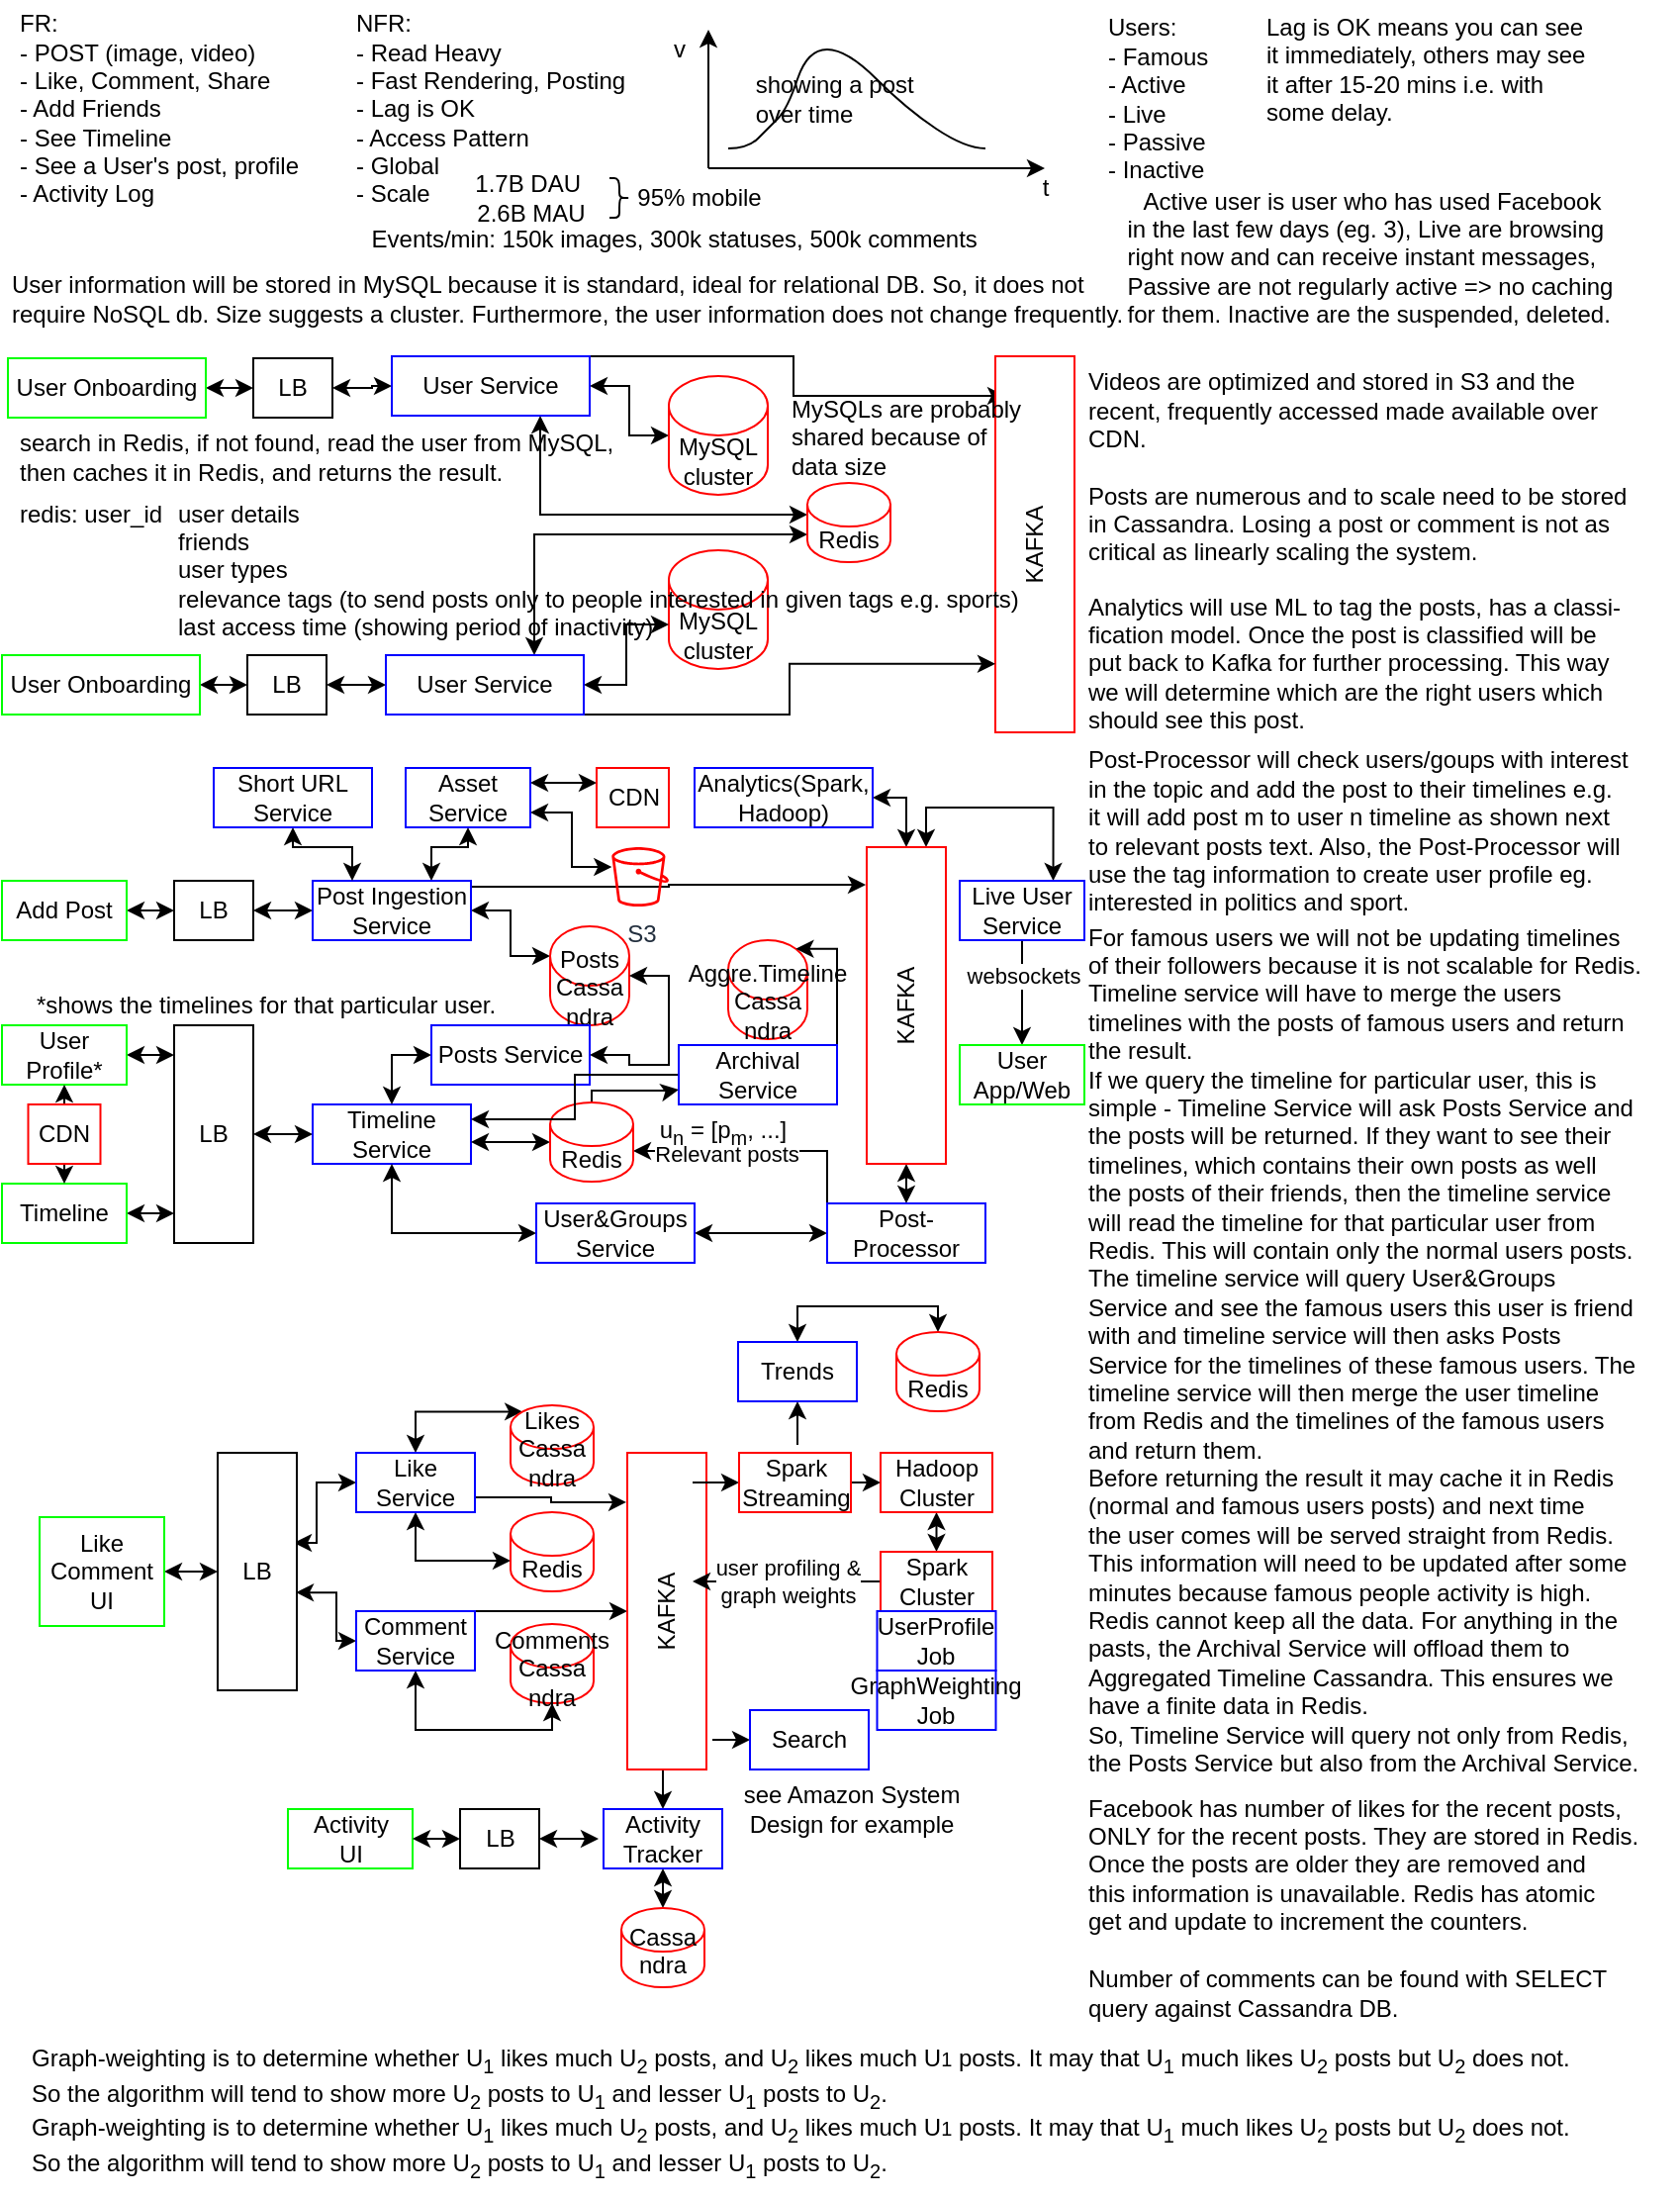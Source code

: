 <mxfile version="20.8.5" type="device"><diagram id="u5a-VOGMEVLjj3erPmJi" name="Page-1"><mxGraphModel dx="1306" dy="1815" grid="1" gridSize="10" guides="1" tooltips="1" connect="1" arrows="1" fold="1" page="1" pageScale="1" pageWidth="850" pageHeight="1100" math="0" shadow="0"><root><mxCell id="0"/><mxCell id="1" parent="0"/><mxCell id="jenD0UyMXN4DFhfu6UCU-1" value="FR:&lt;br&gt;&lt;div style=&quot;&quot;&gt;&lt;span style=&quot;background-color: initial;&quot;&gt;- POST (image, video)&lt;/span&gt;&lt;/div&gt;&lt;div style=&quot;&quot;&gt;&lt;span style=&quot;background-color: initial;&quot;&gt;- Like, Comment, Share&lt;/span&gt;&lt;/div&gt;&lt;div style=&quot;&quot;&gt;&lt;span style=&quot;background-color: initial;&quot;&gt;- Add Friends&lt;/span&gt;&lt;/div&gt;&lt;div style=&quot;&quot;&gt;&lt;span style=&quot;background-color: initial;&quot;&gt;- See Timeline&lt;/span&gt;&lt;/div&gt;&lt;div style=&quot;&quot;&gt;&lt;span style=&quot;background-color: initial;&quot;&gt;- See a User's post, profile&lt;/span&gt;&lt;/div&gt;&lt;div style=&quot;&quot;&gt;&lt;span style=&quot;background-color: initial;&quot;&gt;- Activity Log&lt;/span&gt;&lt;/div&gt;" style="text;html=1;align=left;verticalAlign=middle;resizable=0;points=[];autosize=1;strokeColor=none;fillColor=none;" vertex="1" parent="1"><mxGeometry x="10" y="-1090" width="160" height="110" as="geometry"/></mxCell><mxCell id="jenD0UyMXN4DFhfu6UCU-2" value="Users:&lt;br&gt;- Famous&lt;br&gt;- Active&lt;br&gt;- Live&lt;br&gt;- Passive&lt;br&gt;- Inactive" style="text;html=1;align=left;verticalAlign=middle;resizable=0;points=[];autosize=1;strokeColor=none;fillColor=none;" vertex="1" parent="1"><mxGeometry x="560" y="-1090" width="70" height="100" as="geometry"/></mxCell><mxCell id="jenD0UyMXN4DFhfu6UCU-3" value="NFR:&lt;br&gt;&lt;div style=&quot;&quot;&gt;&lt;span style=&quot;background-color: initial;&quot;&gt;- Read Heavy&lt;/span&gt;&lt;/div&gt;&lt;div style=&quot;&quot;&gt;&lt;span style=&quot;background-color: initial;&quot;&gt;- Fast Rendering, Posting&lt;/span&gt;&lt;/div&gt;&lt;div style=&quot;&quot;&gt;&lt;span style=&quot;background-color: initial;&quot;&gt;- Lag is OK&amp;nbsp;&amp;nbsp;&lt;/span&gt;&lt;/div&gt;&lt;div style=&quot;&quot;&gt;&lt;span style=&quot;background-color: initial;&quot;&gt;- Access Pattern&lt;/span&gt;&lt;/div&gt;&lt;div style=&quot;&quot;&gt;&lt;span style=&quot;background-color: initial;&quot;&gt;- Global&lt;/span&gt;&lt;/div&gt;&lt;div style=&quot;&quot;&gt;&lt;span style=&quot;background-color: initial;&quot;&gt;- Scale&lt;/span&gt;&lt;/div&gt;" style="text;html=1;align=left;verticalAlign=middle;resizable=0;points=[];autosize=1;strokeColor=none;fillColor=none;" vertex="1" parent="1"><mxGeometry x="180" y="-1090" width="160" height="110" as="geometry"/></mxCell><mxCell id="jenD0UyMXN4DFhfu6UCU-4" value="" style="curved=1;endArrow=none;html=1;rounded=0;endFill=0;" edge="1" parent="1"><mxGeometry width="50" height="50" relative="1" as="geometry"><mxPoint x="370" y="-1015" as="sourcePoint"/><mxPoint x="500" y="-1015" as="targetPoint"/><Array as="points"><mxPoint x="380" y="-1015"/><mxPoint x="390" y="-1025"/><mxPoint x="400" y="-1035"/><mxPoint x="410" y="-1065"/><mxPoint x="430" y="-1065"/><mxPoint x="460" y="-1035"/><mxPoint x="490" y="-1015"/></Array></mxGeometry></mxCell><mxCell id="jenD0UyMXN4DFhfu6UCU-5" value="" style="endArrow=classic;html=1;rounded=0;" edge="1" parent="1"><mxGeometry width="50" height="50" relative="1" as="geometry"><mxPoint x="360" y="-1005" as="sourcePoint"/><mxPoint x="360" y="-1075" as="targetPoint"/></mxGeometry></mxCell><mxCell id="jenD0UyMXN4DFhfu6UCU-6" value="" style="endArrow=classic;html=1;rounded=0;" edge="1" parent="1"><mxGeometry width="50" height="50" relative="1" as="geometry"><mxPoint x="360" y="-1005" as="sourcePoint"/><mxPoint x="530" y="-1005" as="targetPoint"/></mxGeometry></mxCell><mxCell id="jenD0UyMXN4DFhfu6UCU-7" value="v" style="text;html=1;align=center;verticalAlign=middle;resizable=0;points=[];autosize=1;strokeColor=none;fillColor=none;" vertex="1" parent="1"><mxGeometry x="330" y="-1080" width="30" height="30" as="geometry"/></mxCell><mxCell id="jenD0UyMXN4DFhfu6UCU-8" value="t" style="text;html=1;align=center;verticalAlign=middle;resizable=0;points=[];autosize=1;strokeColor=none;fillColor=none;" vertex="1" parent="1"><mxGeometry x="515" y="-1010" width="30" height="30" as="geometry"/></mxCell><mxCell id="jenD0UyMXN4DFhfu6UCU-9" value="1.7B DAU&amp;nbsp;&lt;br&gt;2.6B MAU" style="text;html=1;align=center;verticalAlign=middle;resizable=0;points=[];autosize=1;strokeColor=none;fillColor=none;" vertex="1" parent="1"><mxGeometry x="230" y="-1010" width="80" height="40" as="geometry"/></mxCell><mxCell id="jenD0UyMXN4DFhfu6UCU-10" value="" style="shape=curlyBracket;whiteSpace=wrap;html=1;rounded=1;flipH=1;labelPosition=right;verticalLabelPosition=middle;align=left;verticalAlign=middle;" vertex="1" parent="1"><mxGeometry x="310" y="-1000" width="10" height="20" as="geometry"/></mxCell><mxCell id="jenD0UyMXN4DFhfu6UCU-11" value="95% mobile" style="text;html=1;align=center;verticalAlign=middle;resizable=0;points=[];autosize=1;strokeColor=none;fillColor=none;" vertex="1" parent="1"><mxGeometry x="310" y="-1005" width="90" height="30" as="geometry"/></mxCell><mxCell id="jenD0UyMXN4DFhfu6UCU-12" value="Events/min: 150k images, 300k statuses, 500k comments&amp;nbsp;" style="text;html=1;align=center;verticalAlign=middle;resizable=0;points=[];autosize=1;strokeColor=none;fillColor=none;" vertex="1" parent="1"><mxGeometry x="179" y="-984" width="330" height="30" as="geometry"/></mxCell><mxCell id="jenD0UyMXN4DFhfu6UCU-13" value="showing a post&amp;nbsp;&lt;br&gt;&lt;div style=&quot;text-align: left;&quot;&gt;&lt;span style=&quot;background-color: initial;&quot;&gt;over time&lt;/span&gt;&lt;/div&gt;" style="text;html=1;align=center;verticalAlign=middle;resizable=0;points=[];autosize=1;strokeColor=none;fillColor=none;" vertex="1" parent="1"><mxGeometry x="370" y="-1060" width="110" height="40" as="geometry"/></mxCell><mxCell id="jenD0UyMXN4DFhfu6UCU-14" value="Lag is OK means you can see &lt;br&gt;it immediately, others may see &lt;br&gt;it after 15-20 mins i.e. with&lt;br&gt;some delay." style="text;html=1;align=left;verticalAlign=middle;resizable=0;points=[];autosize=1;strokeColor=none;fillColor=none;" vertex="1" parent="1"><mxGeometry x="640" y="-1090" width="180" height="70" as="geometry"/></mxCell><mxCell id="jenD0UyMXN4DFhfu6UCU-15" value="Active user is user who has used Facebook&lt;br&gt;&lt;div style=&quot;text-align: left;&quot;&gt;&lt;span style=&quot;background-color: initial;&quot;&gt;in the last few days (eg. 3), Live are browsing&lt;/span&gt;&lt;/div&gt;&lt;div style=&quot;text-align: left;&quot;&gt;&lt;span style=&quot;background-color: initial;&quot;&gt;right now and can receive instant messages,&lt;/span&gt;&lt;/div&gt;&lt;div style=&quot;text-align: left;&quot;&gt;&lt;span style=&quot;background-color: initial;&quot;&gt;Passive are not regularly active =&amp;gt; no caching&lt;/span&gt;&lt;/div&gt;&lt;div style=&quot;text-align: left;&quot;&gt;&lt;span style=&quot;background-color: initial;&quot;&gt;for them. Inactive are the suspended, deleted.&amp;nbsp;&lt;/span&gt;&lt;/div&gt;" style="text;html=1;align=center;verticalAlign=middle;resizable=0;points=[];autosize=1;strokeColor=none;fillColor=none;" vertex="1" parent="1"><mxGeometry x="560" y="-1005" width="270" height="90" as="geometry"/></mxCell><mxCell id="jenD0UyMXN4DFhfu6UCU-16" value="User information will be stored in MySQL because it is standard, ideal for relational DB. So, it does not&lt;br&gt;require NoSQL db. Size suggests a cluster. Furthermore, the user information does not change frequently." style="text;html=1;align=left;verticalAlign=middle;resizable=0;points=[];autosize=1;strokeColor=none;fillColor=none;" vertex="1" parent="1"><mxGeometry x="6" y="-959" width="590" height="40" as="geometry"/></mxCell><mxCell id="jenD0UyMXN4DFhfu6UCU-27" style="edgeStyle=orthogonalEdgeStyle;rounded=0;orthogonalLoop=1;jettySize=auto;html=1;exitX=1;exitY=0.5;exitDx=0;exitDy=0;entryX=0;entryY=0.5;entryDx=0;entryDy=0;endArrow=classic;endFill=1;startArrow=classic;startFill=1;" edge="1" parent="1" source="jenD0UyMXN4DFhfu6UCU-17" target="jenD0UyMXN4DFhfu6UCU-18"><mxGeometry relative="1" as="geometry"/></mxCell><mxCell id="jenD0UyMXN4DFhfu6UCU-17" value="User Onboarding" style="rounded=0;whiteSpace=wrap;html=1;strokeColor=#00FF00;" vertex="1" parent="1"><mxGeometry x="6" y="-909" width="100" height="30" as="geometry"/></mxCell><mxCell id="jenD0UyMXN4DFhfu6UCU-29" style="edgeStyle=orthogonalEdgeStyle;rounded=0;orthogonalLoop=1;jettySize=auto;html=1;exitX=1;exitY=0.5;exitDx=0;exitDy=0;startArrow=classic;startFill=1;endArrow=classic;endFill=1;" edge="1" parent="1" source="jenD0UyMXN4DFhfu6UCU-18" target="jenD0UyMXN4DFhfu6UCU-19"><mxGeometry relative="1" as="geometry"/></mxCell><mxCell id="jenD0UyMXN4DFhfu6UCU-18" value="LB" style="rounded=0;whiteSpace=wrap;html=1;" vertex="1" parent="1"><mxGeometry x="130" y="-909" width="40" height="30" as="geometry"/></mxCell><mxCell id="jenD0UyMXN4DFhfu6UCU-31" style="edgeStyle=orthogonalEdgeStyle;rounded=0;orthogonalLoop=1;jettySize=auto;html=1;exitX=1;exitY=0.5;exitDx=0;exitDy=0;entryX=0;entryY=0.5;entryDx=0;entryDy=0;entryPerimeter=0;startArrow=classic;startFill=1;endArrow=classic;endFill=1;" edge="1" parent="1" source="jenD0UyMXN4DFhfu6UCU-19" target="jenD0UyMXN4DFhfu6UCU-20"><mxGeometry relative="1" as="geometry"/></mxCell><mxCell id="jenD0UyMXN4DFhfu6UCU-33" style="edgeStyle=orthogonalEdgeStyle;rounded=0;orthogonalLoop=1;jettySize=auto;html=1;exitX=1;exitY=0;exitDx=0;exitDy=0;entryX=0.125;entryY=0.105;entryDx=0;entryDy=0;entryPerimeter=0;startArrow=none;startFill=0;endArrow=classic;endFill=1;" edge="1" parent="1" source="jenD0UyMXN4DFhfu6UCU-19" target="jenD0UyMXN4DFhfu6UCU-23"><mxGeometry relative="1" as="geometry"><Array as="points"><mxPoint x="300" y="-910"/><mxPoint x="403" y="-910"/><mxPoint x="403" y="-890"/></Array></mxGeometry></mxCell><mxCell id="jenD0UyMXN4DFhfu6UCU-35" style="edgeStyle=orthogonalEdgeStyle;rounded=0;orthogonalLoop=1;jettySize=auto;html=1;exitX=0.75;exitY=1;exitDx=0;exitDy=0;entryX=0;entryY=0.5;entryDx=0;entryDy=0;entryPerimeter=0;startArrow=classic;startFill=1;endArrow=classic;endFill=1;" edge="1" parent="1" source="jenD0UyMXN4DFhfu6UCU-19"><mxGeometry relative="1" as="geometry"><mxPoint x="410" y="-830" as="targetPoint"/><Array as="points"><mxPoint x="275" y="-830"/></Array></mxGeometry></mxCell><mxCell id="jenD0UyMXN4DFhfu6UCU-19" value="User Service" style="rounded=0;whiteSpace=wrap;html=1;strokeColor=#0000FF;" vertex="1" parent="1"><mxGeometry x="200" y="-910" width="100" height="30" as="geometry"/></mxCell><mxCell id="jenD0UyMXN4DFhfu6UCU-20" value="MySQL cluster" style="shape=cylinder3;whiteSpace=wrap;html=1;boundedLbl=1;backgroundOutline=1;size=15;strokeColor=#FF0000;" vertex="1" parent="1"><mxGeometry x="340" y="-900" width="50" height="60" as="geometry"/></mxCell><mxCell id="jenD0UyMXN4DFhfu6UCU-21" value="MySQL&lt;br&gt;cluster" style="shape=cylinder3;whiteSpace=wrap;html=1;boundedLbl=1;backgroundOutline=1;size=15;strokeColor=#FF0000;" vertex="1" parent="1"><mxGeometry x="340" y="-812" width="50" height="60" as="geometry"/></mxCell><mxCell id="jenD0UyMXN4DFhfu6UCU-23" value="KAFKA" style="rounded=0;whiteSpace=wrap;html=1;horizontal=0;strokeColor=#FF0000;" vertex="1" parent="1"><mxGeometry x="505" y="-910" width="40" height="190" as="geometry"/></mxCell><mxCell id="jenD0UyMXN4DFhfu6UCU-28" style="edgeStyle=orthogonalEdgeStyle;rounded=0;orthogonalLoop=1;jettySize=auto;html=1;exitX=1;exitY=0.5;exitDx=0;exitDy=0;entryX=0;entryY=0.5;entryDx=0;entryDy=0;endArrow=classic;endFill=1;startArrow=classic;startFill=1;" edge="1" parent="1" source="jenD0UyMXN4DFhfu6UCU-24" target="jenD0UyMXN4DFhfu6UCU-25"><mxGeometry relative="1" as="geometry"/></mxCell><mxCell id="jenD0UyMXN4DFhfu6UCU-24" value="User Onboarding" style="rounded=0;whiteSpace=wrap;html=1;strokeColor=#00FF00;" vertex="1" parent="1"><mxGeometry x="3" y="-759" width="100" height="30" as="geometry"/></mxCell><mxCell id="jenD0UyMXN4DFhfu6UCU-30" style="edgeStyle=orthogonalEdgeStyle;rounded=0;orthogonalLoop=1;jettySize=auto;html=1;exitX=1;exitY=0.5;exitDx=0;exitDy=0;startArrow=classic;startFill=1;endArrow=classic;endFill=1;" edge="1" parent="1" source="jenD0UyMXN4DFhfu6UCU-25" target="jenD0UyMXN4DFhfu6UCU-26"><mxGeometry relative="1" as="geometry"/></mxCell><mxCell id="jenD0UyMXN4DFhfu6UCU-25" value="LB" style="rounded=0;whiteSpace=wrap;html=1;" vertex="1" parent="1"><mxGeometry x="127" y="-759" width="40" height="30" as="geometry"/></mxCell><mxCell id="jenD0UyMXN4DFhfu6UCU-32" style="edgeStyle=orthogonalEdgeStyle;rounded=0;orthogonalLoop=1;jettySize=auto;html=1;exitX=1;exitY=0.5;exitDx=0;exitDy=0;entryX=0;entryY=0;entryDx=0;entryDy=37.5;entryPerimeter=0;startArrow=classic;startFill=1;endArrow=classic;endFill=1;" edge="1" parent="1" source="jenD0UyMXN4DFhfu6UCU-26" target="jenD0UyMXN4DFhfu6UCU-21"><mxGeometry relative="1" as="geometry"/></mxCell><mxCell id="jenD0UyMXN4DFhfu6UCU-36" style="edgeStyle=orthogonalEdgeStyle;rounded=0;orthogonalLoop=1;jettySize=auto;html=1;exitX=0.75;exitY=0;exitDx=0;exitDy=0;startArrow=classic;startFill=1;endArrow=classic;endFill=1;" edge="1" parent="1" source="jenD0UyMXN4DFhfu6UCU-26"><mxGeometry relative="1" as="geometry"><mxPoint x="410" y="-820" as="targetPoint"/><Array as="points"><mxPoint x="272" y="-820"/></Array></mxGeometry></mxCell><mxCell id="jenD0UyMXN4DFhfu6UCU-37" style="edgeStyle=orthogonalEdgeStyle;rounded=0;orthogonalLoop=1;jettySize=auto;html=1;exitX=1;exitY=1;exitDx=0;exitDy=0;entryX=0;entryY=0.818;entryDx=0;entryDy=0;entryPerimeter=0;startArrow=none;startFill=0;endArrow=classic;endFill=1;" edge="1" parent="1" source="jenD0UyMXN4DFhfu6UCU-26" target="jenD0UyMXN4DFhfu6UCU-23"><mxGeometry relative="1" as="geometry"><Array as="points"><mxPoint x="401" y="-729"/><mxPoint x="401" y="-755"/></Array></mxGeometry></mxCell><mxCell id="jenD0UyMXN4DFhfu6UCU-26" value="User Service" style="rounded=0;whiteSpace=wrap;html=1;strokeColor=#0000FF;" vertex="1" parent="1"><mxGeometry x="197" y="-759" width="100" height="30" as="geometry"/></mxCell><mxCell id="jenD0UyMXN4DFhfu6UCU-38" value="search in Redis, if not found, read the user from MySQL, &lt;br&gt;then caches it in Redis, and returns the result." style="text;html=1;align=left;verticalAlign=middle;resizable=0;points=[];autosize=1;strokeColor=none;fillColor=none;" vertex="1" parent="1"><mxGeometry x="10" y="-879" width="320" height="40" as="geometry"/></mxCell><mxCell id="jenD0UyMXN4DFhfu6UCU-39" value="redis: user_id&amp;nbsp;" style="text;html=1;align=left;verticalAlign=middle;resizable=0;points=[];autosize=1;strokeColor=none;fillColor=none;" vertex="1" parent="1"><mxGeometry x="10" y="-845" width="100" height="30" as="geometry"/></mxCell><mxCell id="jenD0UyMXN4DFhfu6UCU-40" value="user details&lt;br&gt;friends&lt;br&gt;&lt;div style=&quot;&quot;&gt;user types&lt;/div&gt;&lt;div style=&quot;&quot;&gt;relevance tags (to send posts only to people interested in given tags e.g. sports)&lt;/div&gt;&lt;div style=&quot;&quot;&gt;last access time (showing period of inactivity)&lt;/div&gt;" style="text;html=1;align=left;verticalAlign=middle;resizable=0;points=[];autosize=1;strokeColor=none;fillColor=none;" vertex="1" parent="1"><mxGeometry x="90" y="-847" width="450" height="90" as="geometry"/></mxCell><mxCell id="jenD0UyMXN4DFhfu6UCU-41" value="MySQLs are probably &lt;br&gt;shared because of&lt;br&gt;&lt;div style=&quot;&quot;&gt;data size&lt;/div&gt;" style="text;html=1;align=left;verticalAlign=middle;resizable=0;points=[];autosize=1;strokeColor=none;fillColor=none;" vertex="1" parent="1"><mxGeometry x="400" y="-899" width="140" height="60" as="geometry"/></mxCell><mxCell id="jenD0UyMXN4DFhfu6UCU-43" style="edgeStyle=orthogonalEdgeStyle;rounded=0;orthogonalLoop=1;jettySize=auto;html=1;exitX=1;exitY=0.5;exitDx=0;exitDy=0;entryX=0;entryY=0.5;entryDx=0;entryDy=0;endArrow=classic;endFill=1;startArrow=classic;startFill=1;" edge="1" parent="1" source="jenD0UyMXN4DFhfu6UCU-44" target="jenD0UyMXN4DFhfu6UCU-46"><mxGeometry relative="1" as="geometry"/></mxCell><mxCell id="jenD0UyMXN4DFhfu6UCU-44" value="Add Post" style="rounded=0;whiteSpace=wrap;html=1;strokeColor=#00FF00;" vertex="1" parent="1"><mxGeometry x="3" y="-645" width="63" height="30" as="geometry"/></mxCell><mxCell id="jenD0UyMXN4DFhfu6UCU-45" style="edgeStyle=orthogonalEdgeStyle;rounded=0;orthogonalLoop=1;jettySize=auto;html=1;exitX=1;exitY=0.5;exitDx=0;exitDy=0;startArrow=classic;startFill=1;endArrow=classic;endFill=1;" edge="1" parent="1" source="jenD0UyMXN4DFhfu6UCU-46" target="jenD0UyMXN4DFhfu6UCU-47"><mxGeometry relative="1" as="geometry"/></mxCell><mxCell id="jenD0UyMXN4DFhfu6UCU-46" value="LB" style="rounded=0;whiteSpace=wrap;html=1;" vertex="1" parent="1"><mxGeometry x="90" y="-645" width="40" height="30" as="geometry"/></mxCell><mxCell id="jenD0UyMXN4DFhfu6UCU-58" style="edgeStyle=orthogonalEdgeStyle;rounded=0;orthogonalLoop=1;jettySize=auto;html=1;exitX=0.75;exitY=0;exitDx=0;exitDy=0;entryX=0.5;entryY=1;entryDx=0;entryDy=0;startArrow=classic;startFill=1;endArrow=classic;endFill=1;" edge="1" parent="1" source="jenD0UyMXN4DFhfu6UCU-47" target="jenD0UyMXN4DFhfu6UCU-49"><mxGeometry relative="1" as="geometry"><Array as="points"><mxPoint x="220" y="-662"/><mxPoint x="239" y="-662"/></Array></mxGeometry></mxCell><mxCell id="jenD0UyMXN4DFhfu6UCU-60" style="edgeStyle=orthogonalEdgeStyle;rounded=0;orthogonalLoop=1;jettySize=auto;html=1;exitX=1;exitY=0.5;exitDx=0;exitDy=0;entryX=0;entryY=0;entryDx=0;entryDy=15;entryPerimeter=0;startArrow=classic;startFill=1;endArrow=classic;endFill=1;" edge="1" parent="1" source="jenD0UyMXN4DFhfu6UCU-47" target="jenD0UyMXN4DFhfu6UCU-59"><mxGeometry relative="1" as="geometry"/></mxCell><mxCell id="jenD0UyMXN4DFhfu6UCU-62" style="edgeStyle=orthogonalEdgeStyle;rounded=0;orthogonalLoop=1;jettySize=auto;html=1;exitX=1;exitY=0;exitDx=0;exitDy=0;entryX=-0.012;entryY=0.119;entryDx=0;entryDy=0;entryPerimeter=0;startArrow=none;startFill=0;endArrow=classic;endFill=1;" edge="1" parent="1" source="jenD0UyMXN4DFhfu6UCU-47" target="jenD0UyMXN4DFhfu6UCU-61"><mxGeometry relative="1" as="geometry"><Array as="points"><mxPoint x="240" y="-642"/><mxPoint x="340" y="-642"/><mxPoint x="340" y="-643"/></Array></mxGeometry></mxCell><mxCell id="jenD0UyMXN4DFhfu6UCU-47" value="Post Ingestion Service" style="rounded=0;whiteSpace=wrap;html=1;strokeColor=#0000FF;" vertex="1" parent="1"><mxGeometry x="160" y="-645" width="80" height="30" as="geometry"/></mxCell><mxCell id="jenD0UyMXN4DFhfu6UCU-57" style="edgeStyle=orthogonalEdgeStyle;rounded=0;orthogonalLoop=1;jettySize=auto;html=1;exitX=0.5;exitY=1;exitDx=0;exitDy=0;entryX=0.25;entryY=0;entryDx=0;entryDy=0;startArrow=classic;startFill=1;endArrow=classic;endFill=1;" edge="1" parent="1" source="jenD0UyMXN4DFhfu6UCU-48" target="jenD0UyMXN4DFhfu6UCU-47"><mxGeometry relative="1" as="geometry"><Array as="points"><mxPoint x="150" y="-662"/><mxPoint x="180" y="-662"/></Array></mxGeometry></mxCell><mxCell id="jenD0UyMXN4DFhfu6UCU-48" value="Short URL Service" style="rounded=0;whiteSpace=wrap;html=1;strokeColor=#0000FF;" vertex="1" parent="1"><mxGeometry x="110" y="-702" width="80" height="30" as="geometry"/></mxCell><mxCell id="jenD0UyMXN4DFhfu6UCU-55" style="edgeStyle=orthogonalEdgeStyle;rounded=0;orthogonalLoop=1;jettySize=auto;html=1;exitX=1;exitY=0.25;exitDx=0;exitDy=0;entryX=0;entryY=0.25;entryDx=0;entryDy=0;startArrow=classic;startFill=1;endArrow=classic;endFill=1;" edge="1" parent="1" source="jenD0UyMXN4DFhfu6UCU-49" target="jenD0UyMXN4DFhfu6UCU-50"><mxGeometry relative="1" as="geometry"/></mxCell><mxCell id="jenD0UyMXN4DFhfu6UCU-56" style="edgeStyle=orthogonalEdgeStyle;rounded=0;orthogonalLoop=1;jettySize=auto;html=1;exitX=1;exitY=0.75;exitDx=0;exitDy=0;startArrow=classic;startFill=1;endArrow=classic;endFill=1;" edge="1" parent="1" source="jenD0UyMXN4DFhfu6UCU-49" target="jenD0UyMXN4DFhfu6UCU-51"><mxGeometry relative="1" as="geometry"><Array as="points"><mxPoint x="291" y="-679"/><mxPoint x="291" y="-652"/></Array></mxGeometry></mxCell><mxCell id="jenD0UyMXN4DFhfu6UCU-49" value="Asset Service" style="rounded=0;whiteSpace=wrap;html=1;strokeColor=#0000FF;" vertex="1" parent="1"><mxGeometry x="207" y="-702" width="63" height="30" as="geometry"/></mxCell><mxCell id="jenD0UyMXN4DFhfu6UCU-50" value="CDN" style="rounded=0;whiteSpace=wrap;html=1;strokeColor=#FF0000;" vertex="1" parent="1"><mxGeometry x="303.5" y="-702" width="36.5" height="30" as="geometry"/></mxCell><mxCell id="jenD0UyMXN4DFhfu6UCU-51" value="S3" style="sketch=0;outlineConnect=0;fontColor=#232F3E;gradientColor=none;fillColor=#FF0000;strokeColor=none;dashed=0;verticalLabelPosition=bottom;verticalAlign=top;align=center;html=1;fontSize=12;fontStyle=0;aspect=fixed;pointerEvents=1;shape=mxgraph.aws4.bucket;" vertex="1" parent="1"><mxGeometry x="311.15" y="-662" width="28.85" height="30" as="geometry"/></mxCell><mxCell id="jenD0UyMXN4DFhfu6UCU-59" value="Posts&lt;br&gt;Cassa&lt;br&gt;ndra&lt;br&gt;&amp;nbsp;&amp;nbsp;&lt;br&gt;" style="shape=cylinder3;whiteSpace=wrap;html=1;boundedLbl=1;backgroundOutline=1;size=15;strokeColor=#FF0000;" vertex="1" parent="1"><mxGeometry x="280" y="-622" width="40" height="50" as="geometry"/></mxCell><mxCell id="jenD0UyMXN4DFhfu6UCU-79" style="edgeStyle=orthogonalEdgeStyle;rounded=0;orthogonalLoop=1;jettySize=auto;html=1;exitX=0.5;exitY=0;exitDx=0;exitDy=0;entryX=1;entryY=0.5;entryDx=0;entryDy=0;startArrow=classic;startFill=1;endArrow=classic;endFill=1;" edge="1" parent="1" source="jenD0UyMXN4DFhfu6UCU-61" target="jenD0UyMXN4DFhfu6UCU-78"><mxGeometry relative="1" as="geometry"><Array as="points"><mxPoint x="460" y="-687"/></Array></mxGeometry></mxCell><mxCell id="jenD0UyMXN4DFhfu6UCU-88" style="edgeStyle=orthogonalEdgeStyle;rounded=0;orthogonalLoop=1;jettySize=auto;html=1;exitX=0.5;exitY=1;exitDx=0;exitDy=0;entryX=0.5;entryY=0;entryDx=0;entryDy=0;startArrow=classic;startFill=1;endArrow=classic;endFill=1;" edge="1" parent="1" source="jenD0UyMXN4DFhfu6UCU-61" target="jenD0UyMXN4DFhfu6UCU-83"><mxGeometry relative="1" as="geometry"/></mxCell><mxCell id="jenD0UyMXN4DFhfu6UCU-101" style="edgeStyle=orthogonalEdgeStyle;rounded=0;orthogonalLoop=1;jettySize=auto;html=1;exitX=0.75;exitY=0;exitDx=0;exitDy=0;entryX=0.75;entryY=0;entryDx=0;entryDy=0;startArrow=classic;startFill=1;endArrow=classic;endFill=1;" edge="1" parent="1" source="jenD0UyMXN4DFhfu6UCU-61" target="jenD0UyMXN4DFhfu6UCU-99"><mxGeometry relative="1" as="geometry"/></mxCell><mxCell id="jenD0UyMXN4DFhfu6UCU-61" value="KAFKA" style="rounded=0;whiteSpace=wrap;html=1;horizontal=0;strokeColor=#FF0000;" vertex="1" parent="1"><mxGeometry x="440" y="-662" width="40" height="160" as="geometry"/></mxCell><mxCell id="jenD0UyMXN4DFhfu6UCU-64" style="edgeStyle=orthogonalEdgeStyle;rounded=0;orthogonalLoop=1;jettySize=auto;html=1;exitX=1;exitY=0.5;exitDx=0;exitDy=0;endArrow=classic;endFill=1;startArrow=classic;startFill=1;" edge="1" parent="1" source="jenD0UyMXN4DFhfu6UCU-65"><mxGeometry relative="1" as="geometry"><mxPoint x="90" y="-557" as="targetPoint"/></mxGeometry></mxCell><mxCell id="jenD0UyMXN4DFhfu6UCU-65" value="User Profile*" style="rounded=0;whiteSpace=wrap;html=1;strokeColor=#00FF00;" vertex="1" parent="1"><mxGeometry x="3" y="-572" width="63" height="30" as="geometry"/></mxCell><mxCell id="jenD0UyMXN4DFhfu6UCU-66" style="edgeStyle=orthogonalEdgeStyle;rounded=0;orthogonalLoop=1;jettySize=auto;html=1;exitX=1;exitY=0.5;exitDx=0;exitDy=0;startArrow=classic;startFill=1;endArrow=classic;endFill=1;" edge="1" parent="1" source="jenD0UyMXN4DFhfu6UCU-67" target="jenD0UyMXN4DFhfu6UCU-68"><mxGeometry relative="1" as="geometry"/></mxCell><mxCell id="jenD0UyMXN4DFhfu6UCU-67" value="LB" style="rounded=0;whiteSpace=wrap;html=1;" vertex="1" parent="1"><mxGeometry x="90" y="-572" width="40" height="110" as="geometry"/></mxCell><mxCell id="jenD0UyMXN4DFhfu6UCU-68" value="Timeline Service" style="rounded=0;whiteSpace=wrap;html=1;strokeColor=#0000FF;" vertex="1" parent="1"><mxGeometry x="160" y="-532" width="80" height="30" as="geometry"/></mxCell><mxCell id="jenD0UyMXN4DFhfu6UCU-69" style="edgeStyle=orthogonalEdgeStyle;rounded=0;orthogonalLoop=1;jettySize=auto;html=1;exitX=1;exitY=0.5;exitDx=0;exitDy=0;entryX=0;entryY=0.5;entryDx=0;entryDy=0;endArrow=classic;endFill=1;startArrow=classic;startFill=1;" edge="1" parent="1" source="jenD0UyMXN4DFhfu6UCU-70"><mxGeometry relative="1" as="geometry"><mxPoint x="90" y="-477" as="targetPoint"/></mxGeometry></mxCell><mxCell id="jenD0UyMXN4DFhfu6UCU-70" value="Timeline" style="rounded=0;whiteSpace=wrap;html=1;strokeColor=#00FF00;" vertex="1" parent="1"><mxGeometry x="3" y="-492" width="63" height="30" as="geometry"/></mxCell><mxCell id="jenD0UyMXN4DFhfu6UCU-75" style="edgeStyle=orthogonalEdgeStyle;rounded=0;orthogonalLoop=1;jettySize=auto;html=1;exitX=0.5;exitY=0;exitDx=0;exitDy=0;entryX=0.5;entryY=1;entryDx=0;entryDy=0;startArrow=none;startFill=0;endArrow=classic;endFill=1;" edge="1" parent="1" source="jenD0UyMXN4DFhfu6UCU-74" target="jenD0UyMXN4DFhfu6UCU-65"><mxGeometry relative="1" as="geometry"/></mxCell><mxCell id="jenD0UyMXN4DFhfu6UCU-76" style="edgeStyle=orthogonalEdgeStyle;rounded=0;orthogonalLoop=1;jettySize=auto;html=1;exitX=0.5;exitY=1;exitDx=0;exitDy=0;entryX=0.5;entryY=0;entryDx=0;entryDy=0;startArrow=none;startFill=0;endArrow=classic;endFill=1;" edge="1" parent="1" source="jenD0UyMXN4DFhfu6UCU-74" target="jenD0UyMXN4DFhfu6UCU-70"><mxGeometry relative="1" as="geometry"/></mxCell><mxCell id="jenD0UyMXN4DFhfu6UCU-74" value="CDN" style="rounded=0;whiteSpace=wrap;html=1;strokeColor=#FF0000;" vertex="1" parent="1"><mxGeometry x="16.25" y="-532" width="36.5" height="30" as="geometry"/></mxCell><mxCell id="jenD0UyMXN4DFhfu6UCU-77" value="Videos are optimized and stored in S3 and the &lt;br&gt;recent, frequently accessed made available over&lt;br&gt;CDN.&lt;br&gt;&lt;br&gt;Posts are numerous and to scale need to be stored&lt;br&gt;in Cassandra. Losing a post or comment is not as&lt;br&gt;critical as linearly scaling the system." style="text;html=1;align=left;verticalAlign=middle;resizable=0;points=[];autosize=1;strokeColor=none;fillColor=none;" vertex="1" parent="1"><mxGeometry x="550" y="-909" width="300" height="110" as="geometry"/></mxCell><mxCell id="jenD0UyMXN4DFhfu6UCU-78" value="Analytics(Spark, Hadoop)" style="rounded=0;whiteSpace=wrap;html=1;strokeColor=#0000FF;" vertex="1" parent="1"><mxGeometry x="353" y="-702" width="90" height="30" as="geometry"/></mxCell><mxCell id="jenD0UyMXN4DFhfu6UCU-81" value="Analytics will use ML to tag the posts, has a classi-&lt;br&gt;fication model. Once the post is classified will be &lt;br&gt;put back to&amp;nbsp;Kafka for further processing. This way&lt;br&gt;we will determine which are the right users which&lt;br&gt;should see this post." style="text;html=1;align=left;verticalAlign=middle;resizable=0;points=[];autosize=1;strokeColor=none;fillColor=none;" vertex="1" parent="1"><mxGeometry x="550" y="-800" width="290" height="90" as="geometry"/></mxCell><mxCell id="jenD0UyMXN4DFhfu6UCU-82" value="Post-Processor will check users/goups with interest &lt;br&gt;in the topic and add the post to their timelines e.g.&lt;br&gt;it will add post m to user n timeline as shown next&lt;br&gt;to relevant posts text. Also, the Post-Processor will &lt;br&gt;use the tag information to create user profile eg. &lt;br&gt;interested in politics and sport.&amp;nbsp;" style="text;html=1;align=left;verticalAlign=middle;resizable=0;points=[];autosize=1;strokeColor=none;fillColor=none;" vertex="1" parent="1"><mxGeometry x="550" y="-720" width="300" height="100" as="geometry"/></mxCell><mxCell id="jenD0UyMXN4DFhfu6UCU-87" style="edgeStyle=orthogonalEdgeStyle;rounded=0;orthogonalLoop=1;jettySize=auto;html=1;exitX=0;exitY=0.5;exitDx=0;exitDy=0;entryX=1;entryY=0.5;entryDx=0;entryDy=0;startArrow=classic;startFill=1;endArrow=classic;endFill=1;" edge="1" parent="1" source="jenD0UyMXN4DFhfu6UCU-83" target="jenD0UyMXN4DFhfu6UCU-84"><mxGeometry relative="1" as="geometry"/></mxCell><mxCell id="jenD0UyMXN4DFhfu6UCU-89" style="edgeStyle=orthogonalEdgeStyle;rounded=0;orthogonalLoop=1;jettySize=auto;html=1;exitX=0;exitY=0;exitDx=0;exitDy=0;entryX=1;entryY=0;entryDx=0;entryDy=24.5;entryPerimeter=0;startArrow=none;startFill=0;endArrow=classic;endFill=1;" edge="1" parent="1" source="jenD0UyMXN4DFhfu6UCU-83" target="jenD0UyMXN4DFhfu6UCU-85"><mxGeometry relative="1" as="geometry"/></mxCell><mxCell id="jenD0UyMXN4DFhfu6UCU-90" value="Relevant posts" style="edgeLabel;html=1;align=center;verticalAlign=middle;resizable=0;points=[];" vertex="1" connectable="0" parent="jenD0UyMXN4DFhfu6UCU-89"><mxGeometry x="0.446" y="-2" relative="1" as="geometry"><mxPoint x="12" y="3" as="offset"/></mxGeometry></mxCell><mxCell id="jenD0UyMXN4DFhfu6UCU-83" value="Post-Processor" style="rounded=0;whiteSpace=wrap;html=1;strokeColor=#0000FF;" vertex="1" parent="1"><mxGeometry x="420" y="-482" width="80" height="30" as="geometry"/></mxCell><mxCell id="jenD0UyMXN4DFhfu6UCU-94" style="edgeStyle=orthogonalEdgeStyle;rounded=0;orthogonalLoop=1;jettySize=auto;html=1;exitX=0;exitY=0.5;exitDx=0;exitDy=0;entryX=0.5;entryY=1;entryDx=0;entryDy=0;startArrow=classic;startFill=1;endArrow=classic;endFill=1;" edge="1" parent="1" source="jenD0UyMXN4DFhfu6UCU-84" target="jenD0UyMXN4DFhfu6UCU-68"><mxGeometry relative="1" as="geometry"/></mxCell><mxCell id="jenD0UyMXN4DFhfu6UCU-84" value="User&amp;amp;Groups Service" style="rounded=0;whiteSpace=wrap;html=1;strokeColor=#0000FF;" vertex="1" parent="1"><mxGeometry x="273" y="-482" width="80" height="30" as="geometry"/></mxCell><mxCell id="jenD0UyMXN4DFhfu6UCU-95" style="edgeStyle=orthogonalEdgeStyle;rounded=0;orthogonalLoop=1;jettySize=auto;html=1;exitX=0;exitY=0.5;exitDx=0;exitDy=0;exitPerimeter=0;startArrow=classic;startFill=1;endArrow=classic;endFill=1;" edge="1" parent="1" source="jenD0UyMXN4DFhfu6UCU-85"><mxGeometry relative="1" as="geometry"><mxPoint x="240" y="-513" as="targetPoint"/></mxGeometry></mxCell><mxCell id="jenD0UyMXN4DFhfu6UCU-112" style="edgeStyle=orthogonalEdgeStyle;rounded=0;orthogonalLoop=1;jettySize=auto;html=1;exitX=0.5;exitY=0;exitDx=0;exitDy=0;exitPerimeter=0;entryX=0;entryY=0.75;entryDx=0;entryDy=0;startArrow=none;startFill=0;endArrow=classic;endFill=1;" edge="1" parent="1" source="jenD0UyMXN4DFhfu6UCU-85" target="jenD0UyMXN4DFhfu6UCU-105"><mxGeometry relative="1" as="geometry"><Array as="points"><mxPoint x="301" y="-539"/><mxPoint x="342" y="-539"/></Array></mxGeometry></mxCell><mxCell id="jenD0UyMXN4DFhfu6UCU-85" value="Redis" style="shape=cylinder3;whiteSpace=wrap;html=1;boundedLbl=1;backgroundOutline=1;size=11;strokeColor=#FF0000;" vertex="1" parent="1"><mxGeometry x="280" y="-533" width="42" height="40" as="geometry"/></mxCell><mxCell id="jenD0UyMXN4DFhfu6UCU-86" value="Redis" style="shape=cylinder3;whiteSpace=wrap;html=1;boundedLbl=1;backgroundOutline=1;size=11;strokeColor=#FF0000;" vertex="1" parent="1"><mxGeometry x="410" y="-846" width="42" height="40" as="geometry"/></mxCell><mxCell id="jenD0UyMXN4DFhfu6UCU-91" value="For famous users we will not be updating timelines&lt;br&gt;of their followers because it is not scalable for Redis.&lt;br&gt;Timeline service will have to merge the users &lt;br&gt;timelines with the posts of famous users and return&lt;br&gt;the result.&lt;br&gt;If we query the timeline for particular user, this is &lt;br&gt;simple - Timeline Service will ask Posts Service and &lt;br&gt;the posts will be returned. If they want to&amp;nbsp;see their &lt;br&gt;timelines, which contains their own posts as well&lt;br&gt;the posts of their friends, then the timeline service &lt;br&gt;will read the timeline for that particular user from&amp;nbsp;&lt;br&gt;Redis. This will contain only the normal users posts.&lt;br&gt;The timeline service will query&amp;nbsp;User&amp;amp;Groups &lt;br&gt;Service and see the famous users this user is friend&lt;br&gt;with and timeline service will then asks Posts &lt;br&gt;Service for the timelines of these famous users. The&lt;br&gt;timeline service will then merge the user timeline &lt;br&gt;from Redis and the timelines of the famous users &lt;br&gt;and return them.&amp;nbsp;&lt;br&gt;Before returning the result it may cache it in Redis&lt;br&gt;(normal and famous users posts) and next time&lt;br&gt;the user comes will be served straight from Redis.&lt;br&gt;This information will need to be updated after some&lt;br&gt;minutes because famous people activity is high.&lt;br&gt;Redis cannot keep all the data. For anything in the&lt;br&gt;pasts, the Archival Service will offload them to&amp;nbsp;&lt;br&gt;Aggregated Timeline Cassandra. This ensures we&lt;br&gt;have a finite data in Redis.&amp;nbsp;&lt;br&gt;So, Timeline Service will query not only from Redis,&lt;br&gt;the Posts Service but also from the Archival Service." style="text;html=1;align=left;verticalAlign=middle;resizable=0;points=[];autosize=1;strokeColor=none;fillColor=none;" vertex="1" parent="1"><mxGeometry x="550" y="-633" width="300" height="450" as="geometry"/></mxCell><mxCell id="jenD0UyMXN4DFhfu6UCU-92" value="*shows the timelines for that particular user." style="text;html=1;align=center;verticalAlign=middle;resizable=0;points=[];autosize=1;strokeColor=none;fillColor=none;" vertex="1" parent="1"><mxGeometry x="6" y="-597" width="260" height="30" as="geometry"/></mxCell><mxCell id="jenD0UyMXN4DFhfu6UCU-93" value="u&lt;sub&gt;n&lt;/sub&gt; = [p&lt;sub&gt;m&lt;/sub&gt;, ...]" style="text;html=1;align=center;verticalAlign=middle;resizable=0;points=[];autosize=1;strokeColor=none;fillColor=none;" vertex="1" parent="1"><mxGeometry x="322" y="-533" width="90" height="30" as="geometry"/></mxCell><mxCell id="jenD0UyMXN4DFhfu6UCU-97" style="edgeStyle=orthogonalEdgeStyle;rounded=0;orthogonalLoop=1;jettySize=auto;html=1;exitX=0;exitY=0.5;exitDx=0;exitDy=0;entryX=0.5;entryY=0;entryDx=0;entryDy=0;startArrow=classic;startFill=1;endArrow=classic;endFill=1;" edge="1" parent="1" source="jenD0UyMXN4DFhfu6UCU-96" target="jenD0UyMXN4DFhfu6UCU-68"><mxGeometry relative="1" as="geometry"/></mxCell><mxCell id="jenD0UyMXN4DFhfu6UCU-98" style="edgeStyle=orthogonalEdgeStyle;rounded=0;orthogonalLoop=1;jettySize=auto;html=1;exitX=1;exitY=0.5;exitDx=0;exitDy=0;entryX=1;entryY=0.5;entryDx=0;entryDy=0;entryPerimeter=0;startArrow=classic;startFill=1;endArrow=classic;endFill=1;" edge="1" parent="1" source="jenD0UyMXN4DFhfu6UCU-96" target="jenD0UyMXN4DFhfu6UCU-59"><mxGeometry relative="1" as="geometry"><Array as="points"><mxPoint x="320" y="-557"/><mxPoint x="320" y="-552"/><mxPoint x="340" y="-552"/><mxPoint x="340" y="-597"/></Array></mxGeometry></mxCell><mxCell id="jenD0UyMXN4DFhfu6UCU-96" value="Posts Service" style="rounded=0;whiteSpace=wrap;html=1;strokeColor=#0000FF;" vertex="1" parent="1"><mxGeometry x="220" y="-572" width="80" height="30" as="geometry"/></mxCell><mxCell id="jenD0UyMXN4DFhfu6UCU-102" style="edgeStyle=orthogonalEdgeStyle;rounded=0;orthogonalLoop=1;jettySize=auto;html=1;exitX=0.5;exitY=1;exitDx=0;exitDy=0;entryX=0.5;entryY=0;entryDx=0;entryDy=0;startArrow=none;startFill=0;endArrow=classic;endFill=1;" edge="1" parent="1" source="jenD0UyMXN4DFhfu6UCU-99" target="jenD0UyMXN4DFhfu6UCU-100"><mxGeometry relative="1" as="geometry"/></mxCell><mxCell id="jenD0UyMXN4DFhfu6UCU-103" value="websockets" style="edgeLabel;html=1;align=center;verticalAlign=middle;resizable=0;points=[];" vertex="1" connectable="0" parent="jenD0UyMXN4DFhfu6UCU-102"><mxGeometry x="0.415" y="1" relative="1" as="geometry"><mxPoint x="-1" y="-20" as="offset"/></mxGeometry></mxCell><mxCell id="jenD0UyMXN4DFhfu6UCU-99" value="Live User Service" style="rounded=0;whiteSpace=wrap;html=1;strokeColor=#0000FF;" vertex="1" parent="1"><mxGeometry x="487" y="-645" width="63" height="30" as="geometry"/></mxCell><mxCell id="jenD0UyMXN4DFhfu6UCU-100" value="User App/Web" style="rounded=0;whiteSpace=wrap;html=1;strokeColor=#00FF00;" vertex="1" parent="1"><mxGeometry x="487" y="-562" width="63" height="30" as="geometry"/></mxCell><mxCell id="jenD0UyMXN4DFhfu6UCU-104" value="Aggre.Timeline&lt;br&gt;Cassa&lt;br&gt;ndra&lt;br&gt;&amp;nbsp;&amp;nbsp;" style="shape=cylinder3;whiteSpace=wrap;html=1;boundedLbl=1;backgroundOutline=1;size=15;strokeColor=#FF0000;" vertex="1" parent="1"><mxGeometry x="370" y="-615" width="40" height="50" as="geometry"/></mxCell><mxCell id="jenD0UyMXN4DFhfu6UCU-106" style="edgeStyle=orthogonalEdgeStyle;rounded=0;orthogonalLoop=1;jettySize=auto;html=1;exitX=0;exitY=0.5;exitDx=0;exitDy=0;entryX=1;entryY=0.25;entryDx=0;entryDy=0;startArrow=none;startFill=0;endArrow=classic;endFill=1;" edge="1" parent="1" source="jenD0UyMXN4DFhfu6UCU-105" target="jenD0UyMXN4DFhfu6UCU-68"><mxGeometry relative="1" as="geometry"/></mxCell><mxCell id="jenD0UyMXN4DFhfu6UCU-109" style="edgeStyle=orthogonalEdgeStyle;rounded=0;orthogonalLoop=1;jettySize=auto;html=1;exitX=1;exitY=0;exitDx=0;exitDy=0;entryX=0.855;entryY=0;entryDx=0;entryDy=4.35;entryPerimeter=0;startArrow=none;startFill=0;endArrow=classic;endFill=1;" edge="1" parent="1" source="jenD0UyMXN4DFhfu6UCU-105" target="jenD0UyMXN4DFhfu6UCU-104"><mxGeometry relative="1" as="geometry"><Array as="points"><mxPoint x="425" y="-611"/></Array></mxGeometry></mxCell><mxCell id="jenD0UyMXN4DFhfu6UCU-105" value="Archival Service" style="rounded=0;whiteSpace=wrap;html=1;strokeColor=#0000FF;" vertex="1" parent="1"><mxGeometry x="345" y="-562" width="80" height="30" as="geometry"/></mxCell><mxCell id="jenD0UyMXN4DFhfu6UCU-113" value="Facebook has number of likes for the recent posts,&lt;br&gt;ONLY for the recent posts. They are stored in Redis.&lt;br&gt;Once the posts are older they are removed and&lt;br&gt;this information is unavailable. Redis has atomic&lt;br&gt;get and update to increment the counters." style="text;html=1;align=left;verticalAlign=middle;resizable=0;points=[];autosize=1;strokeColor=none;fillColor=none;" vertex="1" parent="1"><mxGeometry x="550" y="-193" width="300" height="90" as="geometry"/></mxCell><mxCell id="jenD0UyMXN4DFhfu6UCU-114" style="edgeStyle=orthogonalEdgeStyle;rounded=0;orthogonalLoop=1;jettySize=auto;html=1;exitX=1;exitY=0.5;exitDx=0;exitDy=0;entryX=0;entryY=0.5;entryDx=0;entryDy=0;endArrow=classic;endFill=1;startArrow=classic;startFill=1;" edge="1" parent="1" source="jenD0UyMXN4DFhfu6UCU-115" target="jenD0UyMXN4DFhfu6UCU-117"><mxGeometry relative="1" as="geometry"/></mxCell><mxCell id="jenD0UyMXN4DFhfu6UCU-115" value="Like Comment&lt;br&gt;UI" style="rounded=0;whiteSpace=wrap;html=1;strokeColor=#00FF00;" vertex="1" parent="1"><mxGeometry x="22" y="-323.5" width="63" height="55" as="geometry"/></mxCell><mxCell id="jenD0UyMXN4DFhfu6UCU-116" style="edgeStyle=orthogonalEdgeStyle;rounded=0;orthogonalLoop=1;jettySize=auto;html=1;exitX=0.963;exitY=0.379;exitDx=0;exitDy=0;startArrow=classic;startFill=1;endArrow=classic;endFill=1;exitPerimeter=0;" edge="1" parent="1" source="jenD0UyMXN4DFhfu6UCU-117" target="jenD0UyMXN4DFhfu6UCU-118"><mxGeometry relative="1" as="geometry"><Array as="points"><mxPoint x="162" y="-310"/><mxPoint x="162" y="-341"/></Array></mxGeometry></mxCell><mxCell id="jenD0UyMXN4DFhfu6UCU-117" value="LB" style="rounded=0;whiteSpace=wrap;html=1;" vertex="1" parent="1"><mxGeometry x="112" y="-356" width="40" height="120" as="geometry"/></mxCell><mxCell id="jenD0UyMXN4DFhfu6UCU-127" style="edgeStyle=orthogonalEdgeStyle;rounded=0;orthogonalLoop=1;jettySize=auto;html=1;exitX=1;exitY=0.75;exitDx=0;exitDy=0;entryX=-0.012;entryY=0.156;entryDx=0;entryDy=0;entryPerimeter=0;startArrow=none;startFill=0;endArrow=classic;endFill=1;" edge="1" parent="1" source="jenD0UyMXN4DFhfu6UCU-118" target="jenD0UyMXN4DFhfu6UCU-124"><mxGeometry relative="1" as="geometry"/></mxCell><mxCell id="jenD0UyMXN4DFhfu6UCU-128" style="edgeStyle=orthogonalEdgeStyle;rounded=0;orthogonalLoop=1;jettySize=auto;html=1;exitX=0.5;exitY=0;exitDx=0;exitDy=0;entryX=0.145;entryY=0;entryDx=0;entryDy=3.19;entryPerimeter=0;startArrow=classic;startFill=1;endArrow=classic;endFill=1;" edge="1" parent="1" source="jenD0UyMXN4DFhfu6UCU-118" target="jenD0UyMXN4DFhfu6UCU-125"><mxGeometry relative="1" as="geometry"/></mxCell><mxCell id="jenD0UyMXN4DFhfu6UCU-131" style="edgeStyle=orthogonalEdgeStyle;rounded=0;orthogonalLoop=1;jettySize=auto;html=1;exitX=0.5;exitY=1;exitDx=0;exitDy=0;entryX=0;entryY=0;entryDx=0;entryDy=24.5;entryPerimeter=0;startArrow=classic;startFill=1;endArrow=classic;endFill=1;" edge="1" parent="1" source="jenD0UyMXN4DFhfu6UCU-118" target="jenD0UyMXN4DFhfu6UCU-123"><mxGeometry relative="1" as="geometry"/></mxCell><mxCell id="jenD0UyMXN4DFhfu6UCU-118" value="Like&lt;br&gt;Service" style="rounded=0;whiteSpace=wrap;html=1;strokeColor=#0000FF;" vertex="1" parent="1"><mxGeometry x="182" y="-356" width="60" height="30" as="geometry"/></mxCell><mxCell id="jenD0UyMXN4DFhfu6UCU-121" style="edgeStyle=orthogonalEdgeStyle;rounded=0;orthogonalLoop=1;jettySize=auto;html=1;exitX=0;exitY=0.5;exitDx=0;exitDy=0;entryX=0.988;entryY=0.588;entryDx=0;entryDy=0;startArrow=classic;startFill=1;endArrow=classic;endFill=1;entryPerimeter=0;" edge="1" parent="1" source="jenD0UyMXN4DFhfu6UCU-119" target="jenD0UyMXN4DFhfu6UCU-117"><mxGeometry relative="1" as="geometry"><Array as="points"><mxPoint x="172" y="-261"/><mxPoint x="172" y="-285"/></Array></mxGeometry></mxCell><mxCell id="jenD0UyMXN4DFhfu6UCU-129" style="edgeStyle=orthogonalEdgeStyle;rounded=0;orthogonalLoop=1;jettySize=auto;html=1;exitX=0.5;exitY=1;exitDx=0;exitDy=0;entryX=0.5;entryY=1;entryDx=0;entryDy=0;entryPerimeter=0;startArrow=classic;startFill=1;endArrow=classic;endFill=1;" edge="1" parent="1" source="jenD0UyMXN4DFhfu6UCU-119" target="jenD0UyMXN4DFhfu6UCU-126"><mxGeometry relative="1" as="geometry"><Array as="points"><mxPoint x="212" y="-216"/><mxPoint x="281" y="-216"/></Array></mxGeometry></mxCell><mxCell id="jenD0UyMXN4DFhfu6UCU-130" style="edgeStyle=orthogonalEdgeStyle;rounded=0;orthogonalLoop=1;jettySize=auto;html=1;exitX=1;exitY=0;exitDx=0;exitDy=0;entryX=0;entryY=0.5;entryDx=0;entryDy=0;startArrow=none;startFill=0;endArrow=classic;endFill=1;" edge="1" parent="1" source="jenD0UyMXN4DFhfu6UCU-119" target="jenD0UyMXN4DFhfu6UCU-124"><mxGeometry relative="1" as="geometry"><Array as="points"><mxPoint x="262" y="-276"/><mxPoint x="262" y="-276"/></Array></mxGeometry></mxCell><mxCell id="jenD0UyMXN4DFhfu6UCU-119" value="Comment&lt;br&gt;Service" style="rounded=0;whiteSpace=wrap;html=1;strokeColor=#0000FF;" vertex="1" parent="1"><mxGeometry x="182" y="-276" width="60" height="30" as="geometry"/></mxCell><mxCell id="jenD0UyMXN4DFhfu6UCU-123" value="Redis" style="shape=cylinder3;whiteSpace=wrap;html=1;boundedLbl=1;backgroundOutline=1;size=11;strokeColor=#FF0000;" vertex="1" parent="1"><mxGeometry x="260" y="-326" width="42" height="40" as="geometry"/></mxCell><mxCell id="jenD0UyMXN4DFhfu6UCU-141" style="edgeStyle=orthogonalEdgeStyle;rounded=0;orthogonalLoop=1;jettySize=auto;html=1;exitX=0.5;exitY=1;exitDx=0;exitDy=0;entryX=0.5;entryY=0;entryDx=0;entryDy=0;startArrow=none;startFill=0;endArrow=classic;endFill=1;" edge="1" parent="1" source="jenD0UyMXN4DFhfu6UCU-124" target="jenD0UyMXN4DFhfu6UCU-137"><mxGeometry relative="1" as="geometry"/></mxCell><mxCell id="jenD0UyMXN4DFhfu6UCU-124" value="KAFKA" style="rounded=0;whiteSpace=wrap;html=1;horizontal=0;strokeColor=#FF0000;" vertex="1" parent="1"><mxGeometry x="319" y="-356" width="40" height="160" as="geometry"/></mxCell><mxCell id="jenD0UyMXN4DFhfu6UCU-125" value="Likes&lt;br&gt;Cassa&lt;br&gt;ndra&lt;br&gt;&amp;nbsp; &amp;nbsp;&lt;br&gt;" style="shape=cylinder3;whiteSpace=wrap;html=1;boundedLbl=1;backgroundOutline=1;size=11;strokeColor=#FF0000;" vertex="1" parent="1"><mxGeometry x="260" y="-380" width="42" height="40" as="geometry"/></mxCell><mxCell id="jenD0UyMXN4DFhfu6UCU-126" value="Comments&lt;br&gt;Cassa&lt;br&gt;ndra&lt;br&gt;&amp;nbsp; &amp;nbsp;" style="shape=cylinder3;whiteSpace=wrap;html=1;boundedLbl=1;backgroundOutline=1;size=11;strokeColor=#FF0000;" vertex="1" parent="1"><mxGeometry x="260" y="-269.5" width="42" height="40" as="geometry"/></mxCell><mxCell id="jenD0UyMXN4DFhfu6UCU-132" value="Number of comments can be found with SELECT &lt;br&gt;query against Cassandra DB." style="text;html=1;align=left;verticalAlign=middle;resizable=0;points=[];autosize=1;strokeColor=none;fillColor=none;" vertex="1" parent="1"><mxGeometry x="550" y="-103" width="290" height="40" as="geometry"/></mxCell><mxCell id="jenD0UyMXN4DFhfu6UCU-133" value="Activity&lt;br&gt;UI" style="rounded=0;whiteSpace=wrap;html=1;strokeColor=#00FF00;" vertex="1" parent="1"><mxGeometry x="147.5" y="-176" width="63" height="30" as="geometry"/></mxCell><mxCell id="jenD0UyMXN4DFhfu6UCU-134" style="edgeStyle=orthogonalEdgeStyle;rounded=0;orthogonalLoop=1;jettySize=auto;html=1;exitX=1;exitY=0.5;exitDx=0;exitDy=0;entryX=0;entryY=0.5;entryDx=0;entryDy=0;endArrow=classic;endFill=1;startArrow=classic;startFill=1;" edge="1" parent="1" target="jenD0UyMXN4DFhfu6UCU-136"><mxGeometry relative="1" as="geometry"><mxPoint x="210.5" y="-161" as="sourcePoint"/></mxGeometry></mxCell><mxCell id="jenD0UyMXN4DFhfu6UCU-135" style="edgeStyle=orthogonalEdgeStyle;rounded=0;orthogonalLoop=1;jettySize=auto;html=1;exitX=1;exitY=0.5;exitDx=0;exitDy=0;startArrow=classic;startFill=1;endArrow=classic;endFill=1;" edge="1" parent="1" source="jenD0UyMXN4DFhfu6UCU-136"><mxGeometry relative="1" as="geometry"><mxPoint x="304.5" y="-161" as="targetPoint"/></mxGeometry></mxCell><mxCell id="jenD0UyMXN4DFhfu6UCU-136" value="LB" style="rounded=0;whiteSpace=wrap;html=1;" vertex="1" parent="1"><mxGeometry x="234.5" y="-176" width="40" height="30" as="geometry"/></mxCell><mxCell id="jenD0UyMXN4DFhfu6UCU-139" style="edgeStyle=orthogonalEdgeStyle;rounded=0;orthogonalLoop=1;jettySize=auto;html=1;exitX=0.5;exitY=1;exitDx=0;exitDy=0;entryX=0.5;entryY=0;entryDx=0;entryDy=0;entryPerimeter=0;startArrow=classic;startFill=1;endArrow=classic;endFill=1;" edge="1" parent="1" source="jenD0UyMXN4DFhfu6UCU-137" target="jenD0UyMXN4DFhfu6UCU-138"><mxGeometry relative="1" as="geometry"/></mxCell><mxCell id="jenD0UyMXN4DFhfu6UCU-137" value="Activity&lt;br&gt;Tracker" style="rounded=0;whiteSpace=wrap;html=1;strokeColor=#0000FF;" vertex="1" parent="1"><mxGeometry x="307" y="-176" width="60" height="30" as="geometry"/></mxCell><mxCell id="jenD0UyMXN4DFhfu6UCU-138" value="Cassa&lt;br&gt;ndra&lt;br&gt;&amp;nbsp; &amp;nbsp;" style="shape=cylinder3;whiteSpace=wrap;html=1;boundedLbl=1;backgroundOutline=1;size=11;strokeColor=#FF0000;" vertex="1" parent="1"><mxGeometry x="316" y="-126" width="42" height="40" as="geometry"/></mxCell><mxCell id="jenD0UyMXN4DFhfu6UCU-143" style="edgeStyle=orthogonalEdgeStyle;rounded=0;orthogonalLoop=1;jettySize=auto;html=1;exitX=0;exitY=0.5;exitDx=0;exitDy=0;startArrow=classic;startFill=1;endArrow=none;endFill=0;" edge="1" parent="1" source="jenD0UyMXN4DFhfu6UCU-142"><mxGeometry relative="1" as="geometry"><mxPoint x="362" y="-211" as="targetPoint"/></mxGeometry></mxCell><mxCell id="jenD0UyMXN4DFhfu6UCU-142" value="Search" style="rounded=0;whiteSpace=wrap;html=1;strokeColor=#0000FF;" vertex="1" parent="1"><mxGeometry x="381" y="-226" width="60" height="30" as="geometry"/></mxCell><mxCell id="jenD0UyMXN4DFhfu6UCU-144" value="see Amazon System &lt;br&gt;Design for example" style="text;html=1;align=center;verticalAlign=middle;resizable=0;points=[];autosize=1;strokeColor=none;fillColor=none;" vertex="1" parent="1"><mxGeometry x="367" y="-196" width="130" height="40" as="geometry"/></mxCell><mxCell id="jenD0UyMXN4DFhfu6UCU-150" style="edgeStyle=orthogonalEdgeStyle;rounded=0;orthogonalLoop=1;jettySize=auto;html=1;exitX=1;exitY=0.5;exitDx=0;exitDy=0;entryX=0;entryY=0.5;entryDx=0;entryDy=0;startArrow=none;startFill=0;endArrow=classic;endFill=1;" edge="1" parent="1" source="jenD0UyMXN4DFhfu6UCU-145" target="jenD0UyMXN4DFhfu6UCU-147"><mxGeometry relative="1" as="geometry"/></mxCell><mxCell id="jenD0UyMXN4DFhfu6UCU-154" style="edgeStyle=orthogonalEdgeStyle;rounded=0;orthogonalLoop=1;jettySize=auto;html=1;exitX=0;exitY=0.5;exitDx=0;exitDy=0;entryX=0.825;entryY=0.094;entryDx=0;entryDy=0;entryPerimeter=0;startArrow=classic;startFill=1;endArrow=none;endFill=0;" edge="1" parent="1" source="jenD0UyMXN4DFhfu6UCU-145" target="jenD0UyMXN4DFhfu6UCU-124"><mxGeometry relative="1" as="geometry"/></mxCell><mxCell id="jenD0UyMXN4DFhfu6UCU-145" value="Spark Streaming" style="rounded=0;whiteSpace=wrap;html=1;strokeColor=#FF0000;" vertex="1" parent="1"><mxGeometry x="375.5" y="-356" width="56.5" height="30" as="geometry"/></mxCell><mxCell id="jenD0UyMXN4DFhfu6UCU-152" style="edgeStyle=orthogonalEdgeStyle;rounded=0;orthogonalLoop=1;jettySize=auto;html=1;exitX=0.5;exitY=1;exitDx=0;exitDy=0;entryX=0.5;entryY=0;entryDx=0;entryDy=0;startArrow=classic;startFill=1;endArrow=classic;endFill=1;" edge="1" parent="1" source="jenD0UyMXN4DFhfu6UCU-147" target="jenD0UyMXN4DFhfu6UCU-148"><mxGeometry relative="1" as="geometry"/></mxCell><mxCell id="jenD0UyMXN4DFhfu6UCU-147" value="Hadoop Cluster" style="rounded=0;whiteSpace=wrap;html=1;strokeColor=#FF0000;" vertex="1" parent="1"><mxGeometry x="447" y="-356" width="56.5" height="30" as="geometry"/></mxCell><mxCell id="jenD0UyMXN4DFhfu6UCU-149" value="user profiling &amp;amp;&lt;br&gt;graph weights" style="edgeStyle=orthogonalEdgeStyle;rounded=0;orthogonalLoop=1;jettySize=auto;html=1;exitX=0;exitY=0.5;exitDx=0;exitDy=0;startArrow=none;startFill=0;endArrow=classic;endFill=1;" edge="1" parent="1" source="jenD0UyMXN4DFhfu6UCU-148"><mxGeometry relative="1" as="geometry"><mxPoint x="352" y="-291" as="targetPoint"/></mxGeometry></mxCell><mxCell id="jenD0UyMXN4DFhfu6UCU-148" value="Spark Cluster" style="rounded=0;whiteSpace=wrap;html=1;strokeColor=#FF0000;" vertex="1" parent="1"><mxGeometry x="447" y="-306" width="56.5" height="30" as="geometry"/></mxCell><mxCell id="jenD0UyMXN4DFhfu6UCU-155" value="UserProfile Job" style="rounded=0;whiteSpace=wrap;html=1;strokeColor=#0000FF;" vertex="1" parent="1"><mxGeometry x="445.25" y="-276" width="60" height="30" as="geometry"/></mxCell><mxCell id="jenD0UyMXN4DFhfu6UCU-156" value="GraphWeighting Job" style="rounded=0;whiteSpace=wrap;html=1;strokeColor=#0000FF;" vertex="1" parent="1"><mxGeometry x="445.25" y="-246" width="60" height="30" as="geometry"/></mxCell><mxCell id="jenD0UyMXN4DFhfu6UCU-159" style="edgeStyle=orthogonalEdgeStyle;rounded=0;orthogonalLoop=1;jettySize=auto;html=1;exitX=0.5;exitY=1;exitDx=0;exitDy=0;startArrow=classic;startFill=1;endArrow=none;endFill=0;" edge="1" parent="1" source="jenD0UyMXN4DFhfu6UCU-157"><mxGeometry relative="1" as="geometry"><mxPoint x="405" y="-360" as="targetPoint"/></mxGeometry></mxCell><mxCell id="jenD0UyMXN4DFhfu6UCU-161" style="edgeStyle=orthogonalEdgeStyle;rounded=0;orthogonalLoop=1;jettySize=auto;html=1;exitX=0.5;exitY=0;exitDx=0;exitDy=0;entryX=0.5;entryY=0;entryDx=0;entryDy=0;entryPerimeter=0;startArrow=classic;startFill=1;endArrow=classic;endFill=1;" edge="1" parent="1" source="jenD0UyMXN4DFhfu6UCU-157" target="jenD0UyMXN4DFhfu6UCU-158"><mxGeometry relative="1" as="geometry"><Array as="points"><mxPoint x="405" y="-430"/><mxPoint x="476" y="-430"/></Array></mxGeometry></mxCell><mxCell id="jenD0UyMXN4DFhfu6UCU-157" value="Trends" style="rounded=0;whiteSpace=wrap;html=1;strokeColor=#0000FF;" vertex="1" parent="1"><mxGeometry x="375" y="-412" width="60" height="30" as="geometry"/></mxCell><mxCell id="jenD0UyMXN4DFhfu6UCU-158" value="Redis" style="shape=cylinder3;whiteSpace=wrap;html=1;boundedLbl=1;backgroundOutline=1;size=11;strokeColor=#FF0000;" vertex="1" parent="1"><mxGeometry x="455" y="-417" width="42" height="40" as="geometry"/></mxCell><mxCell id="jenD0UyMXN4DFhfu6UCU-162" value="Graph-weighting is to determine whether U&lt;sub&gt;1&lt;/sub&gt; likes much U&lt;sub&gt;2&lt;/sub&gt; posts, and U&lt;sub style=&quot;border-color: var(--border-color);&quot;&gt;2&lt;/sub&gt;&amp;nbsp;likes much U&lt;span style=&quot;font-size: 10px;&quot;&gt;1&lt;/span&gt;&amp;nbsp;posts. It may that U&lt;sub style=&quot;border-color: var(--border-color);&quot;&gt;1&lt;/sub&gt;&amp;nbsp;much likes U&lt;sub style=&quot;border-color: var(--border-color);&quot;&gt;2&lt;/sub&gt;&amp;nbsp;posts but U&lt;sub style=&quot;border-color: var(--border-color);&quot;&gt;2&lt;/sub&gt;&amp;nbsp;does not. &lt;br&gt;So the algorithm will tend to show more U&lt;sub style=&quot;border-color: var(--border-color);&quot;&gt;2&lt;/sub&gt;&amp;nbsp;posts to U&lt;sub style=&quot;border-color: var(--border-color);&quot;&gt;1&lt;/sub&gt;&amp;nbsp;and lesser U&lt;sub style=&quot;border-color: var(--border-color);&quot;&gt;1&lt;/sub&gt;&amp;nbsp;posts to U&lt;sub style=&quot;border-color: var(--border-color);&quot;&gt;2&lt;/sub&gt;.&amp;nbsp;" style="text;html=1;align=left;verticalAlign=middle;resizable=0;points=[];autosize=1;strokeColor=none;fillColor=none;" vertex="1" parent="1"><mxGeometry x="16.25" y="-65" width="800" height="50" as="geometry"/></mxCell><mxCell id="jenD0UyMXN4DFhfu6UCU-163" value="Graph-weighting is to determine whether U&lt;sub&gt;1&lt;/sub&gt; likes much U&lt;sub&gt;2&lt;/sub&gt; posts, and U&lt;sub style=&quot;border-color: var(--border-color);&quot;&gt;2&lt;/sub&gt;&amp;nbsp;likes much U&lt;span style=&quot;font-size: 10px;&quot;&gt;1&lt;/span&gt;&amp;nbsp;posts. It may that U&lt;sub style=&quot;border-color: var(--border-color);&quot;&gt;1&lt;/sub&gt;&amp;nbsp;much likes U&lt;sub style=&quot;border-color: var(--border-color);&quot;&gt;2&lt;/sub&gt;&amp;nbsp;posts but U&lt;sub style=&quot;border-color: var(--border-color);&quot;&gt;2&lt;/sub&gt;&amp;nbsp;does not. &lt;br&gt;So the algorithm will tend to show more U&lt;sub style=&quot;border-color: var(--border-color);&quot;&gt;2&lt;/sub&gt;&amp;nbsp;posts to U&lt;sub style=&quot;border-color: var(--border-color);&quot;&gt;1&lt;/sub&gt;&amp;nbsp;and lesser U&lt;sub style=&quot;border-color: var(--border-color);&quot;&gt;1&lt;/sub&gt;&amp;nbsp;posts to U&lt;sub style=&quot;border-color: var(--border-color);&quot;&gt;2&lt;/sub&gt;.&amp;nbsp;" style="text;html=1;align=left;verticalAlign=middle;resizable=0;points=[];autosize=1;strokeColor=none;fillColor=none;" vertex="1" parent="1"><mxGeometry x="16.25" y="-30" width="800" height="50" as="geometry"/></mxCell></root></mxGraphModel></diagram></mxfile>